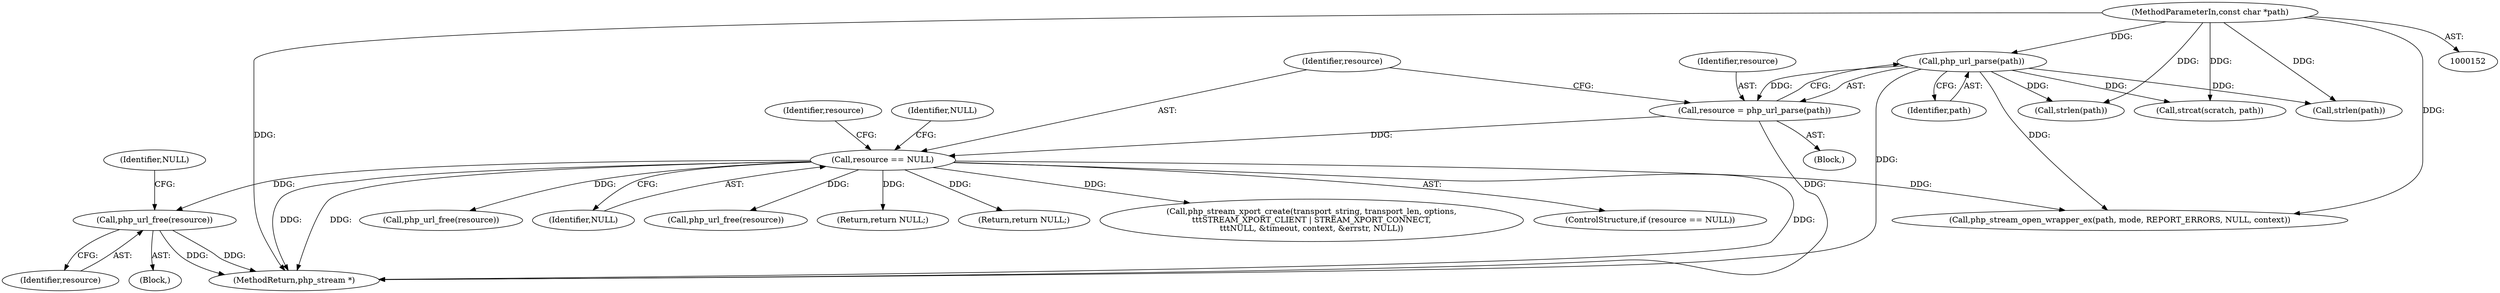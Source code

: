 digraph "0_php-src_523f230c831d7b33353203fa34aee4e92ac12bba@pointer" {
"1000392" [label="(Call,php_url_free(resource))"];
"1000306" [label="(Call,resource == NULL)"];
"1000301" [label="(Call,resource = php_url_parse(path))"];
"1000303" [label="(Call,php_url_parse(path))"];
"1000154" [label="(MethodParameterIn,const char *path)"];
"1000391" [label="(Block,)"];
"1000154" [label="(MethodParameterIn,const char *path)"];
"1000316" [label="(Identifier,resource)"];
"1000161" [label="(Block,)"];
"1000359" [label="(Call,php_stream_open_wrapper_ex(path, mode, REPORT_ERRORS, NULL, context))"];
"1000395" [label="(Identifier,NULL)"];
"1000301" [label="(Call,resource = php_url_parse(path))"];
"1003176" [label="(Call,php_url_free(resource))"];
"1001261" [label="(Call,strlen(path))"];
"1000308" [label="(Identifier,NULL)"];
"1000311" [label="(Identifier,NULL)"];
"1000356" [label="(Call,php_url_free(resource))"];
"1000310" [label="(Return,return NULL;)"];
"1001207" [label="(Call,strlen(path))"];
"1000394" [label="(Return,return NULL;)"];
"1000557" [label="(Call,php_stream_xport_create(transport_string, transport_len, options,\n\t\t\tSTREAM_XPORT_CLIENT | STREAM_XPORT_CONNECT,\n\t\t\tNULL, &timeout, context, &errstr, NULL))"];
"1000305" [label="(ControlStructure,if (resource == NULL))"];
"1000303" [label="(Call,php_url_parse(path))"];
"1000304" [label="(Identifier,path)"];
"1000306" [label="(Call,resource == NULL)"];
"1000393" [label="(Identifier,resource)"];
"1000307" [label="(Identifier,resource)"];
"1000392" [label="(Call,php_url_free(resource))"];
"1003241" [label="(MethodReturn,php_stream *)"];
"1000302" [label="(Identifier,resource)"];
"1001314" [label="(Call,strcat(scratch, path))"];
"1000392" -> "1000391"  [label="AST: "];
"1000392" -> "1000393"  [label="CFG: "];
"1000393" -> "1000392"  [label="AST: "];
"1000395" -> "1000392"  [label="CFG: "];
"1000392" -> "1003241"  [label="DDG: "];
"1000392" -> "1003241"  [label="DDG: "];
"1000306" -> "1000392"  [label="DDG: "];
"1000306" -> "1000305"  [label="AST: "];
"1000306" -> "1000308"  [label="CFG: "];
"1000307" -> "1000306"  [label="AST: "];
"1000308" -> "1000306"  [label="AST: "];
"1000311" -> "1000306"  [label="CFG: "];
"1000316" -> "1000306"  [label="CFG: "];
"1000306" -> "1003241"  [label="DDG: "];
"1000306" -> "1003241"  [label="DDG: "];
"1000306" -> "1003241"  [label="DDG: "];
"1000301" -> "1000306"  [label="DDG: "];
"1000306" -> "1000310"  [label="DDG: "];
"1000306" -> "1000356"  [label="DDG: "];
"1000306" -> "1000359"  [label="DDG: "];
"1000306" -> "1000394"  [label="DDG: "];
"1000306" -> "1000557"  [label="DDG: "];
"1000306" -> "1003176"  [label="DDG: "];
"1000301" -> "1000161"  [label="AST: "];
"1000301" -> "1000303"  [label="CFG: "];
"1000302" -> "1000301"  [label="AST: "];
"1000303" -> "1000301"  [label="AST: "];
"1000307" -> "1000301"  [label="CFG: "];
"1000301" -> "1003241"  [label="DDG: "];
"1000303" -> "1000301"  [label="DDG: "];
"1000303" -> "1000304"  [label="CFG: "];
"1000304" -> "1000303"  [label="AST: "];
"1000303" -> "1003241"  [label="DDG: "];
"1000154" -> "1000303"  [label="DDG: "];
"1000303" -> "1000359"  [label="DDG: "];
"1000303" -> "1001207"  [label="DDG: "];
"1000303" -> "1001261"  [label="DDG: "];
"1000303" -> "1001314"  [label="DDG: "];
"1000154" -> "1000152"  [label="AST: "];
"1000154" -> "1003241"  [label="DDG: "];
"1000154" -> "1000359"  [label="DDG: "];
"1000154" -> "1001207"  [label="DDG: "];
"1000154" -> "1001261"  [label="DDG: "];
"1000154" -> "1001314"  [label="DDG: "];
}
